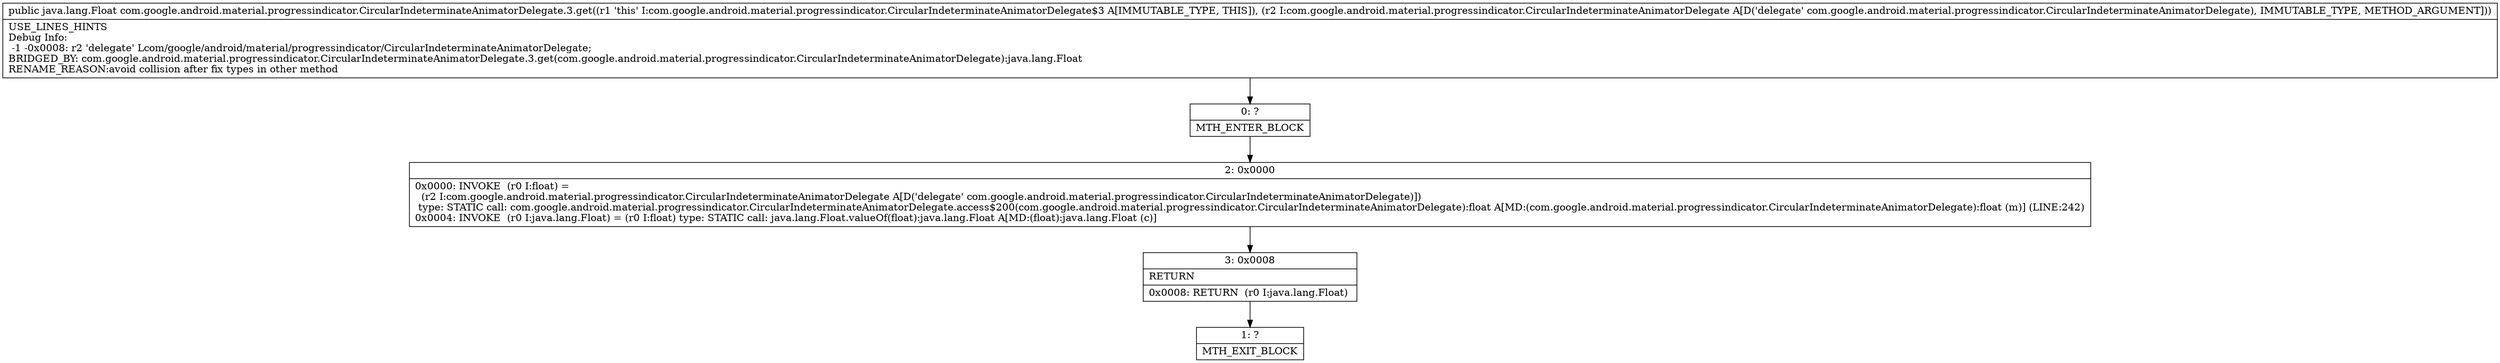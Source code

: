 digraph "CFG forcom.google.android.material.progressindicator.CircularIndeterminateAnimatorDelegate.3.get(Lcom\/google\/android\/material\/progressindicator\/CircularIndeterminateAnimatorDelegate;)Ljava\/lang\/Float;" {
Node_0 [shape=record,label="{0\:\ ?|MTH_ENTER_BLOCK\l}"];
Node_2 [shape=record,label="{2\:\ 0x0000|0x0000: INVOKE  (r0 I:float) = \l  (r2 I:com.google.android.material.progressindicator.CircularIndeterminateAnimatorDelegate A[D('delegate' com.google.android.material.progressindicator.CircularIndeterminateAnimatorDelegate)])\l type: STATIC call: com.google.android.material.progressindicator.CircularIndeterminateAnimatorDelegate.access$200(com.google.android.material.progressindicator.CircularIndeterminateAnimatorDelegate):float A[MD:(com.google.android.material.progressindicator.CircularIndeterminateAnimatorDelegate):float (m)] (LINE:242)\l0x0004: INVOKE  (r0 I:java.lang.Float) = (r0 I:float) type: STATIC call: java.lang.Float.valueOf(float):java.lang.Float A[MD:(float):java.lang.Float (c)]\l}"];
Node_3 [shape=record,label="{3\:\ 0x0008|RETURN\l|0x0008: RETURN  (r0 I:java.lang.Float) \l}"];
Node_1 [shape=record,label="{1\:\ ?|MTH_EXIT_BLOCK\l}"];
MethodNode[shape=record,label="{public java.lang.Float com.google.android.material.progressindicator.CircularIndeterminateAnimatorDelegate.3.get((r1 'this' I:com.google.android.material.progressindicator.CircularIndeterminateAnimatorDelegate$3 A[IMMUTABLE_TYPE, THIS]), (r2 I:com.google.android.material.progressindicator.CircularIndeterminateAnimatorDelegate A[D('delegate' com.google.android.material.progressindicator.CircularIndeterminateAnimatorDelegate), IMMUTABLE_TYPE, METHOD_ARGUMENT]))  | USE_LINES_HINTS\lDebug Info:\l  \-1 \-0x0008: r2 'delegate' Lcom\/google\/android\/material\/progressindicator\/CircularIndeterminateAnimatorDelegate;\lBRIDGED_BY: com.google.android.material.progressindicator.CircularIndeterminateAnimatorDelegate.3.get(com.google.android.material.progressindicator.CircularIndeterminateAnimatorDelegate):java.lang.Float\lRENAME_REASON:avoid collision after fix types in other method\l}"];
MethodNode -> Node_0;Node_0 -> Node_2;
Node_2 -> Node_3;
Node_3 -> Node_1;
}


